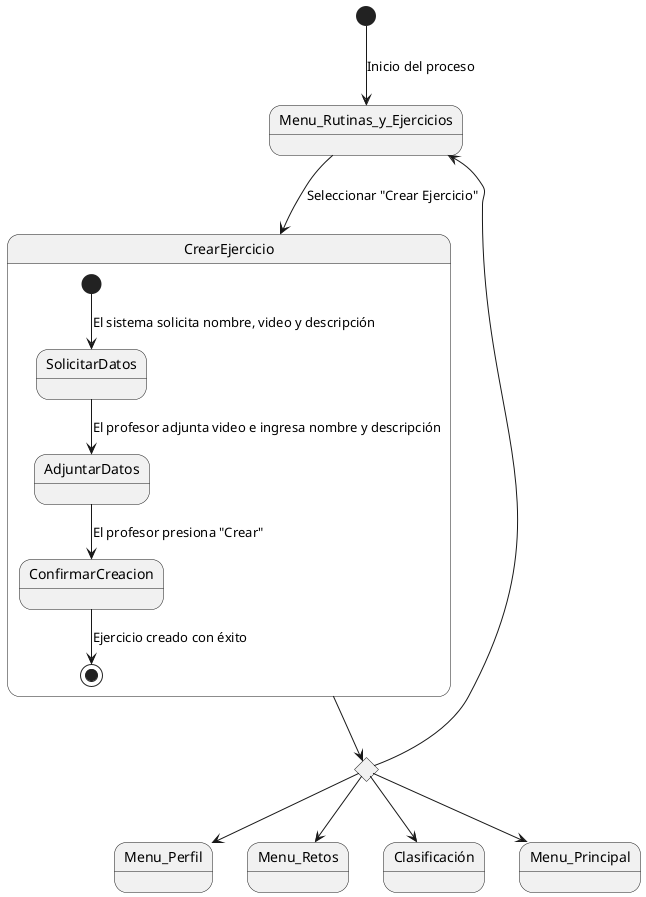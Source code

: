 @startuml
[*] --> Menu_Rutinas_y_Ejercicios : Inicio del proceso
state rombo <<choice>>
 rombo --> Menu_Perfil
 rombo --> Menu_Retos
  rombo --> Clasificación 
 rombo --> Menu_Rutinas_y_Ejercicios 
rombo --> Menu_Principal

Menu_Rutinas_y_Ejercicios --> CrearEjercicio : Seleccionar "Crear Ejercicio"
CrearEjercicio --> rombo
state CrearEjercicio {
  [*] --> SolicitarDatos : El sistema solicita nombre, video y descripción
  SolicitarDatos --> AdjuntarDatos : El profesor adjunta video e ingresa nombre y descripción
  AdjuntarDatos --> ConfirmarCreacion : El profesor presiona "Crear"
  ConfirmarCreacion --> [*] : Ejercicio creado con éxito
}


@enduml
